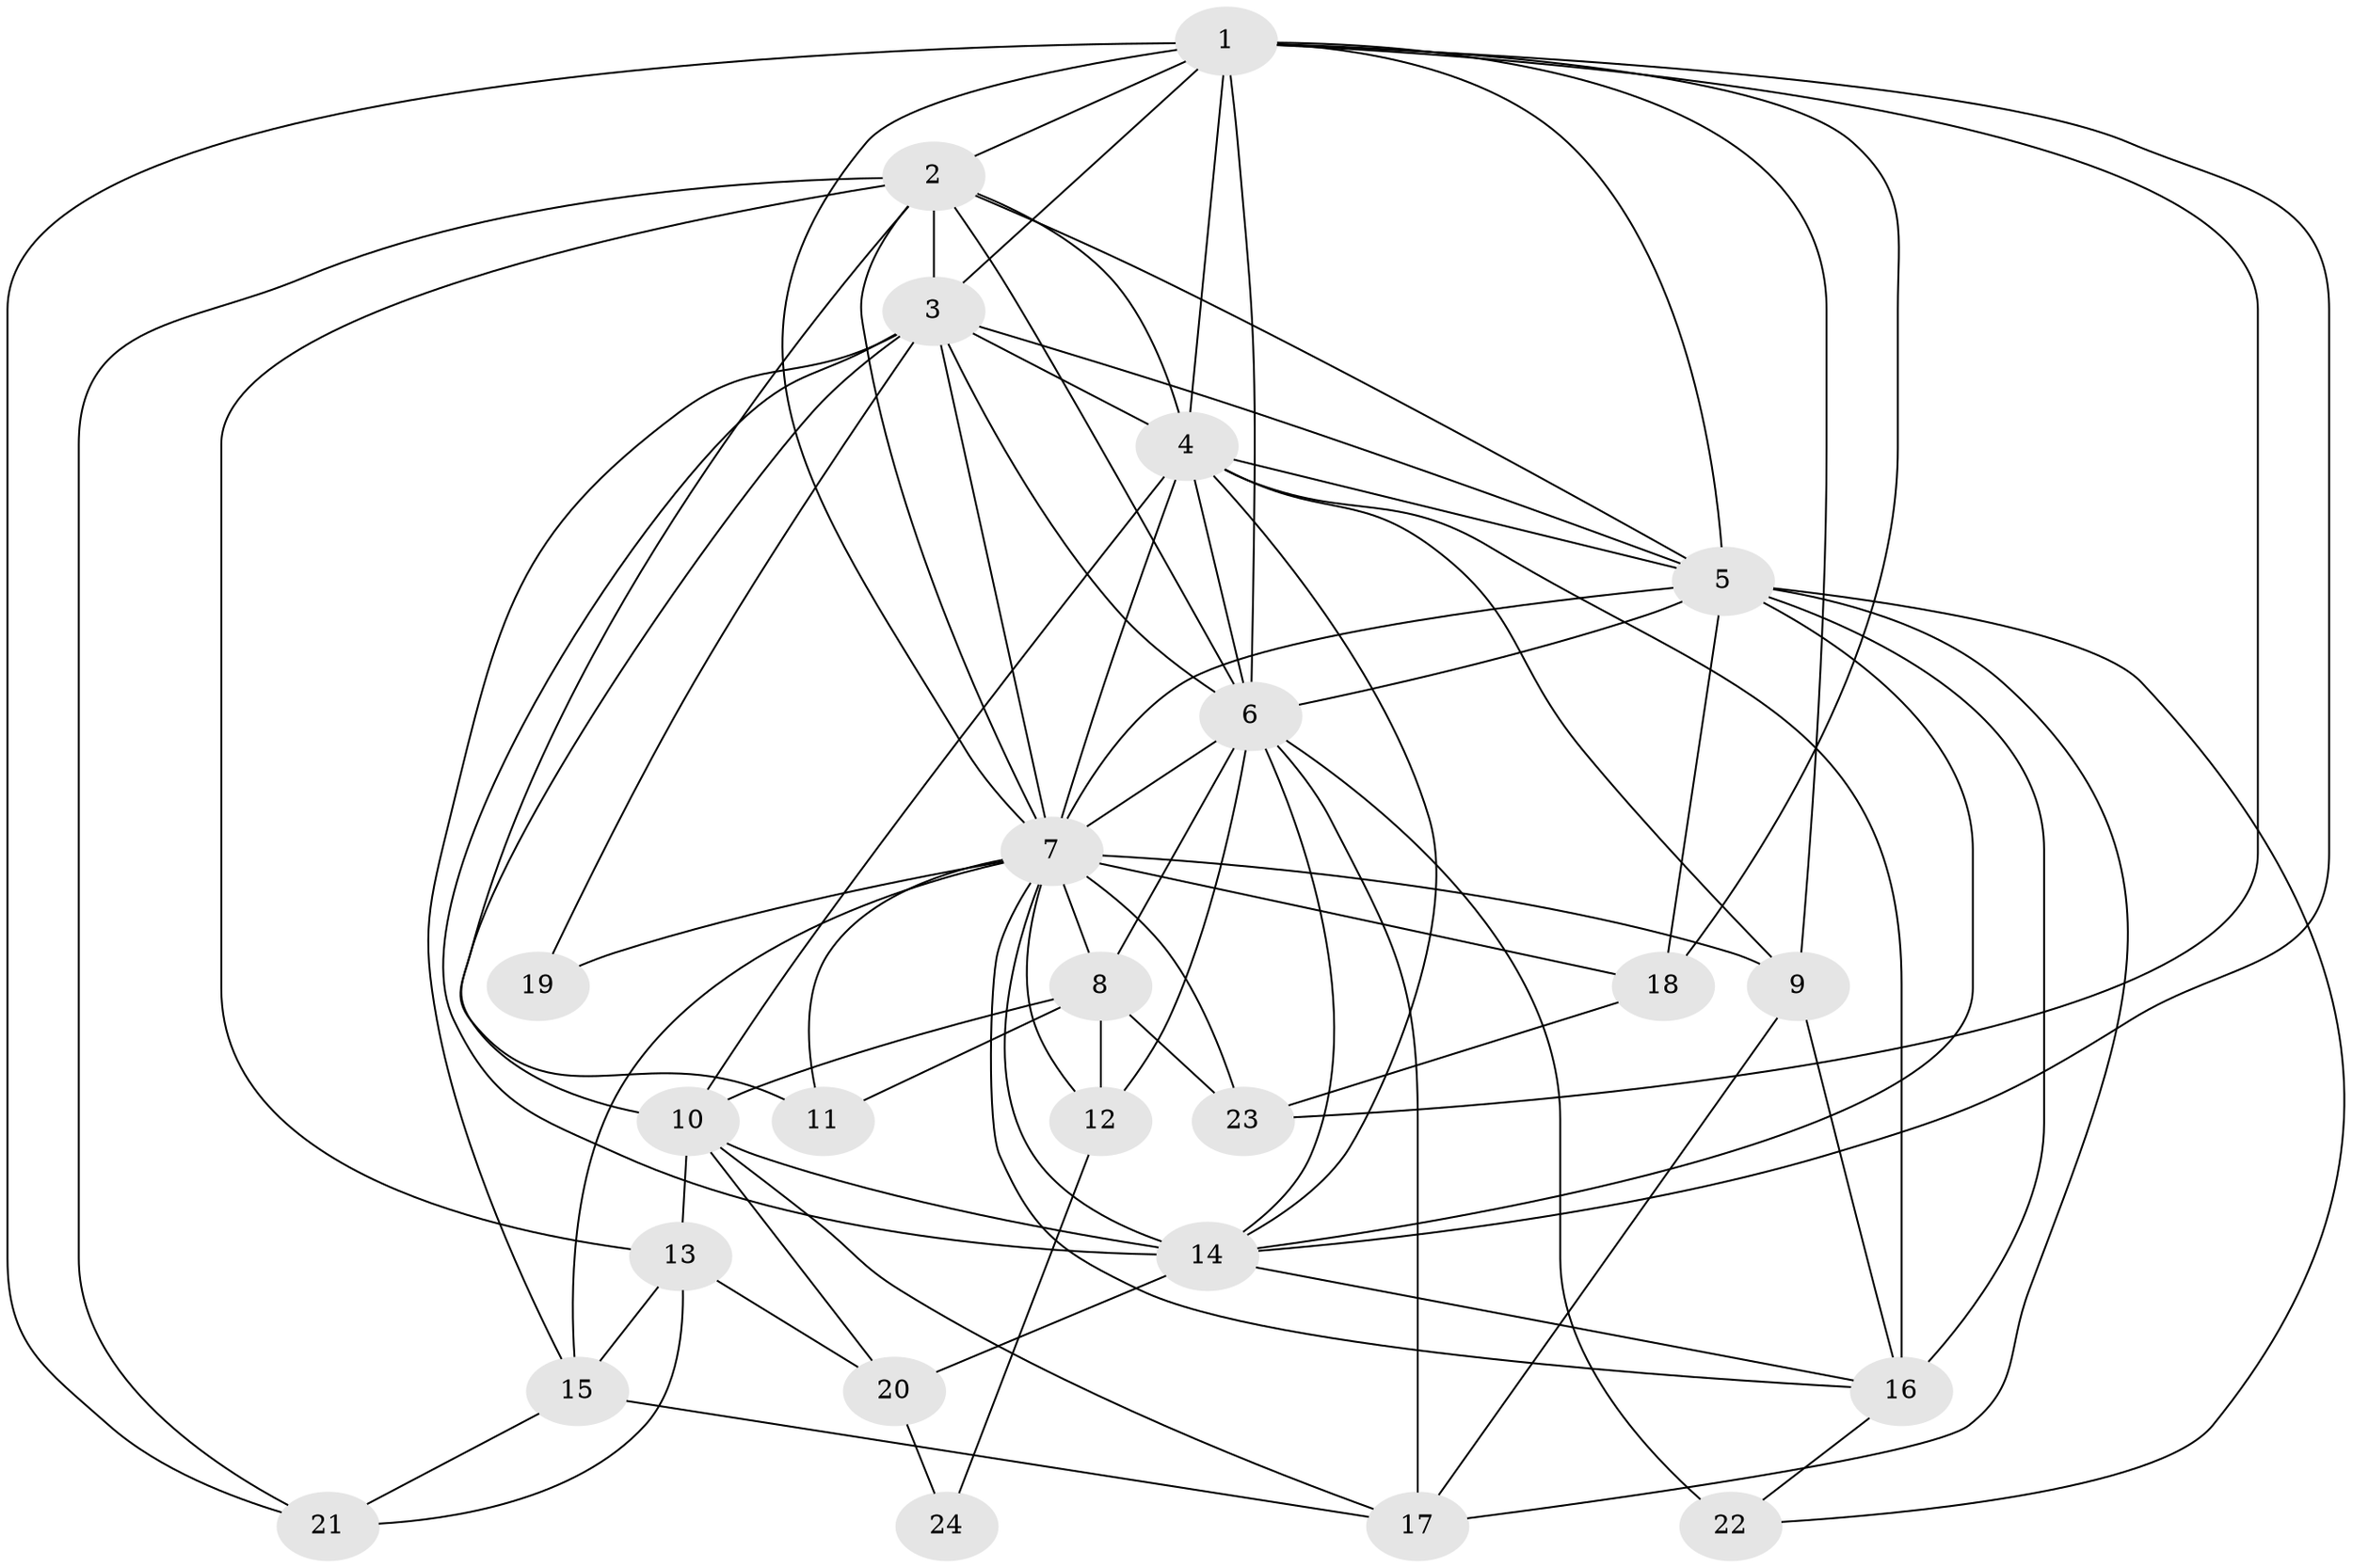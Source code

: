 // original degree distribution, {18: 0.02564102564102564, 15: 0.02564102564102564, 12: 0.01282051282051282, 17: 0.02564102564102564, 14: 0.01282051282051282, 16: 0.01282051282051282, 30: 0.01282051282051282, 8: 0.02564102564102564, 4: 0.10256410256410256, 5: 0.05128205128205128, 2: 0.5512820512820513, 6: 0.01282051282051282, 3: 0.1282051282051282}
// Generated by graph-tools (version 1.1) at 2025/49/03/04/25 22:49:29]
// undirected, 24 vertices, 78 edges
graph export_dot {
  node [color=gray90,style=filled];
  1;
  2;
  3;
  4;
  5;
  6;
  7;
  8;
  9;
  10;
  11;
  12;
  13;
  14;
  15;
  16;
  17;
  18;
  19;
  20;
  21;
  22;
  23;
  24;
  1 -- 2 [weight=1.0];
  1 -- 3 [weight=5.0];
  1 -- 4 [weight=2.0];
  1 -- 5 [weight=1.0];
  1 -- 6 [weight=1.0];
  1 -- 7 [weight=1.0];
  1 -- 9 [weight=2.0];
  1 -- 14 [weight=2.0];
  1 -- 18 [weight=1.0];
  1 -- 21 [weight=1.0];
  1 -- 23 [weight=1.0];
  2 -- 3 [weight=4.0];
  2 -- 4 [weight=2.0];
  2 -- 5 [weight=1.0];
  2 -- 6 [weight=1.0];
  2 -- 7 [weight=1.0];
  2 -- 11 [weight=2.0];
  2 -- 13 [weight=2.0];
  2 -- 21 [weight=1.0];
  3 -- 4 [weight=7.0];
  3 -- 5 [weight=3.0];
  3 -- 6 [weight=4.0];
  3 -- 7 [weight=4.0];
  3 -- 10 [weight=1.0];
  3 -- 14 [weight=2.0];
  3 -- 15 [weight=2.0];
  3 -- 19 [weight=2.0];
  4 -- 5 [weight=3.0];
  4 -- 6 [weight=2.0];
  4 -- 7 [weight=2.0];
  4 -- 9 [weight=1.0];
  4 -- 10 [weight=5.0];
  4 -- 14 [weight=1.0];
  4 -- 16 [weight=6.0];
  5 -- 6 [weight=1.0];
  5 -- 7 [weight=1.0];
  5 -- 14 [weight=1.0];
  5 -- 16 [weight=1.0];
  5 -- 17 [weight=1.0];
  5 -- 18 [weight=1.0];
  5 -- 22 [weight=1.0];
  6 -- 7 [weight=1.0];
  6 -- 8 [weight=1.0];
  6 -- 12 [weight=1.0];
  6 -- 14 [weight=1.0];
  6 -- 17 [weight=1.0];
  6 -- 22 [weight=2.0];
  7 -- 8 [weight=4.0];
  7 -- 9 [weight=1.0];
  7 -- 11 [weight=1.0];
  7 -- 12 [weight=1.0];
  7 -- 14 [weight=1.0];
  7 -- 15 [weight=1.0];
  7 -- 16 [weight=1.0];
  7 -- 18 [weight=1.0];
  7 -- 19 [weight=1.0];
  7 -- 23 [weight=5.0];
  8 -- 10 [weight=2.0];
  8 -- 11 [weight=1.0];
  8 -- 12 [weight=2.0];
  8 -- 23 [weight=1.0];
  9 -- 16 [weight=2.0];
  9 -- 17 [weight=1.0];
  10 -- 13 [weight=1.0];
  10 -- 14 [weight=1.0];
  10 -- 17 [weight=1.0];
  10 -- 20 [weight=1.0];
  12 -- 24 [weight=1.0];
  13 -- 15 [weight=3.0];
  13 -- 20 [weight=1.0];
  13 -- 21 [weight=1.0];
  14 -- 16 [weight=1.0];
  14 -- 20 [weight=2.0];
  15 -- 17 [weight=1.0];
  15 -- 21 [weight=1.0];
  16 -- 22 [weight=1.0];
  18 -- 23 [weight=1.0];
  20 -- 24 [weight=1.0];
}
